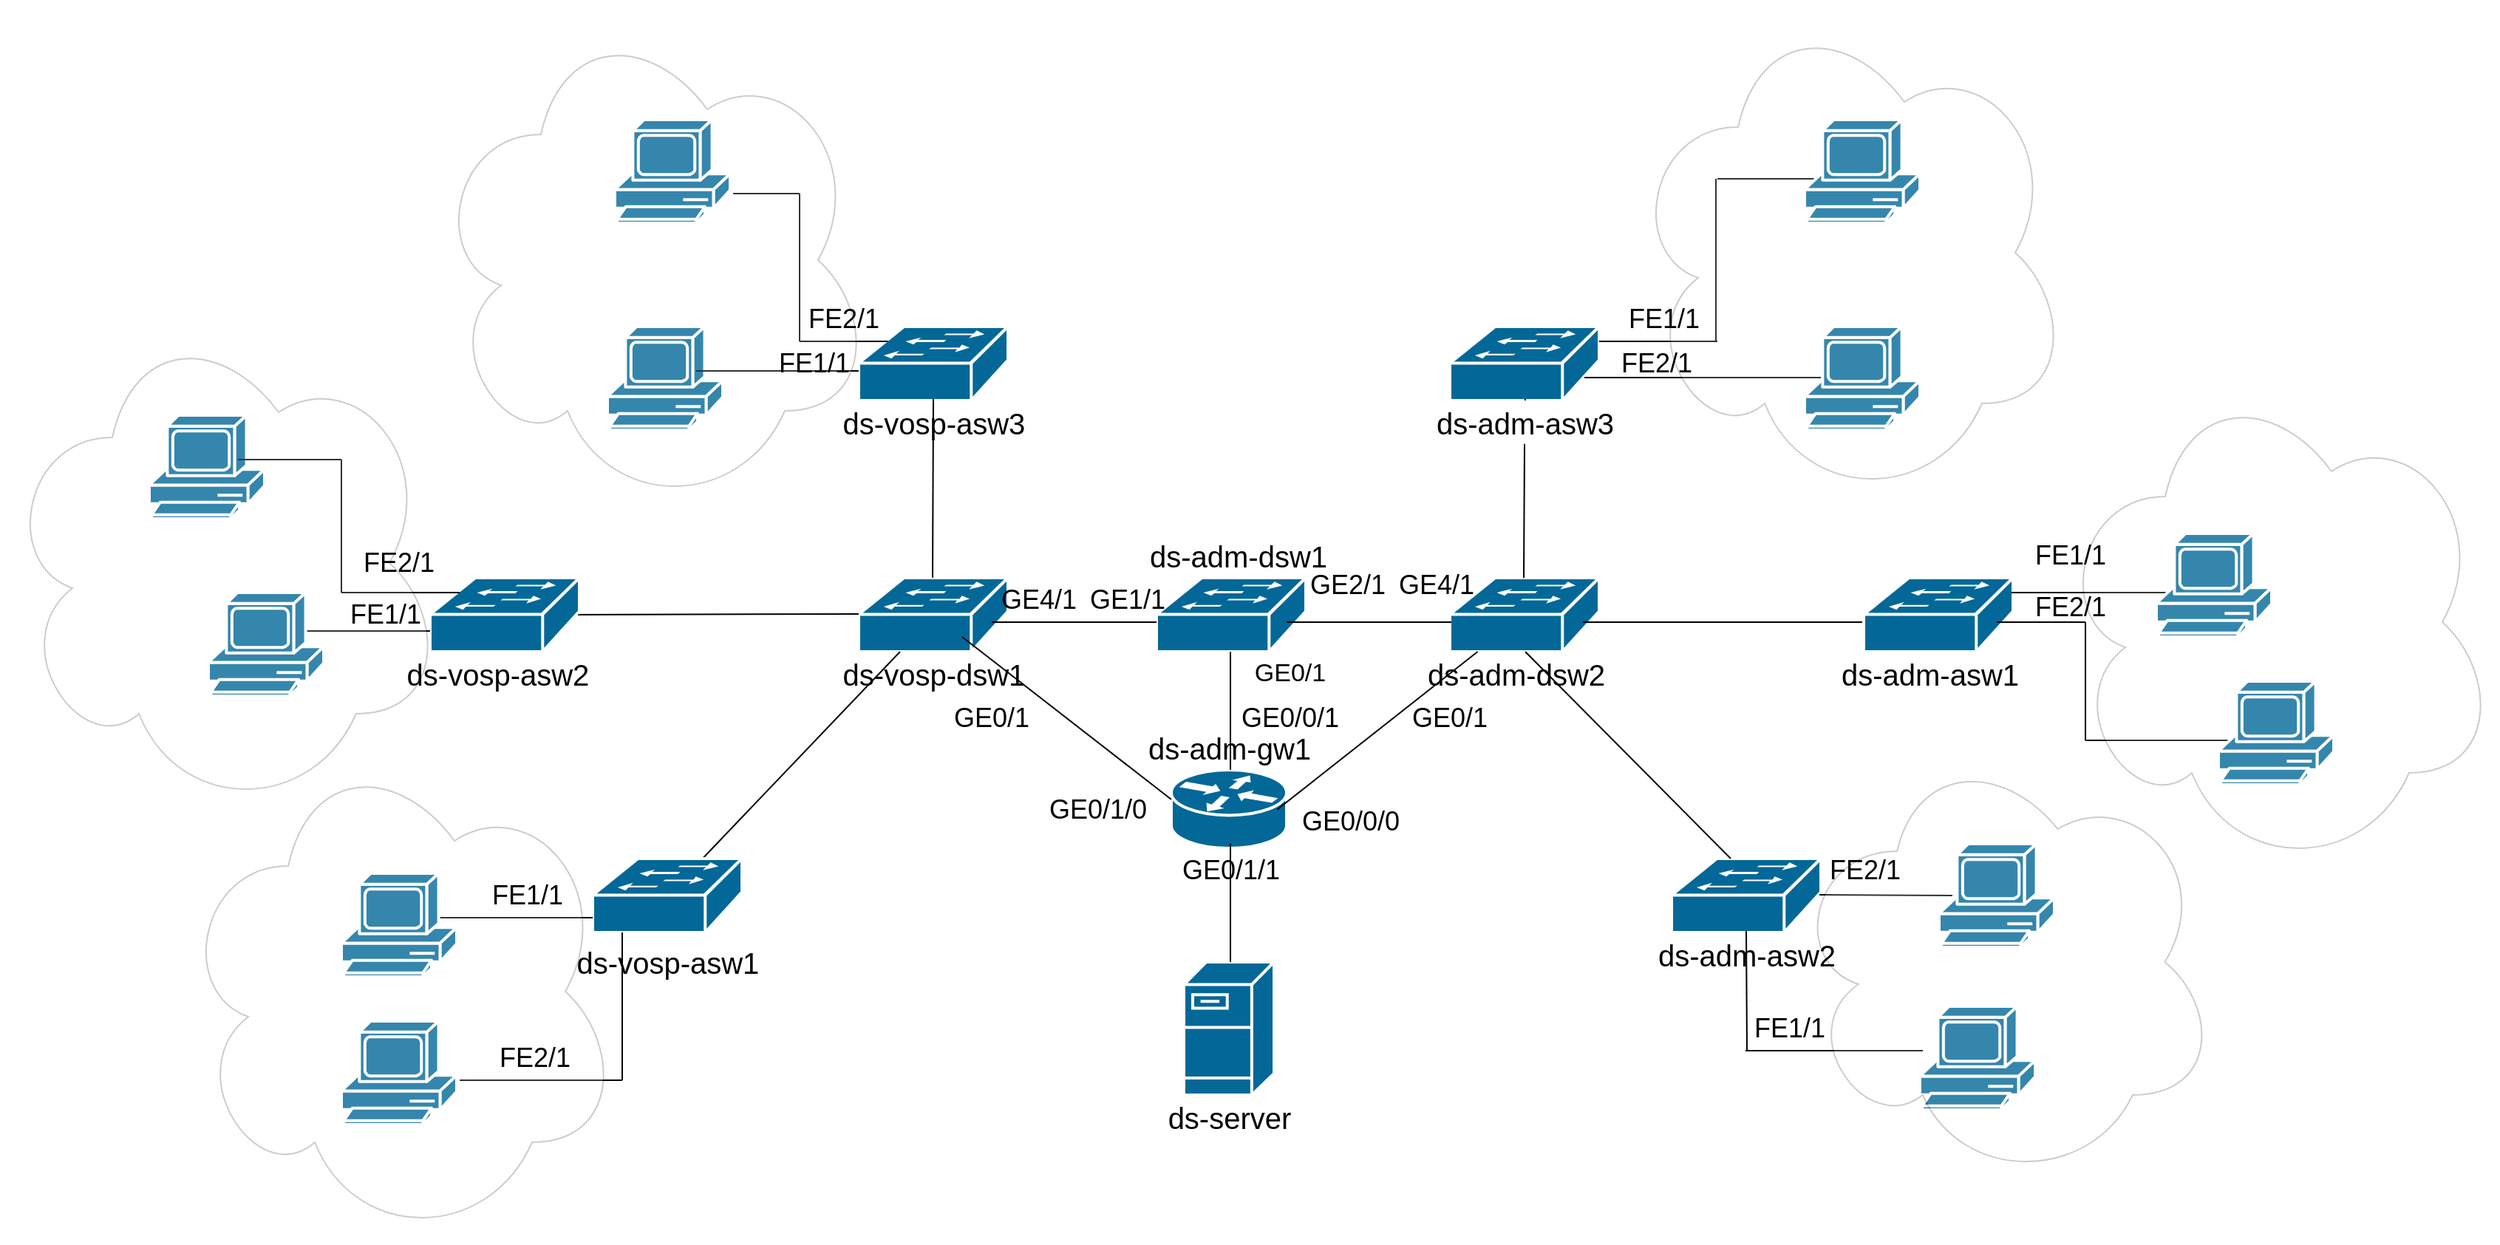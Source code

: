 <mxfile version="21.1.7" type="github">
  <diagram name="Page-1" id="c37626ed-c26b-45fb-9056-f9ebc6bb27b6">
    <mxGraphModel dx="1684" dy="95" grid="1" gridSize="10" guides="1" tooltips="1" connect="1" arrows="1" fold="1" page="1" pageScale="1" pageWidth="1100" pageHeight="850" background="none" math="0" shadow="0">
      <root>
        <mxCell id="0" />
        <mxCell id="1" parent="0" />
        <mxCell id="XvvMgI4vBFlba0enUQ60-3" value="" style="shape=mxgraph.cisco.computers_and_peripherals.pc;sketch=0;html=1;pointerEvents=1;dashed=0;fillColor=#036897;strokeColor=#ffffff;strokeWidth=2;verticalLabelPosition=bottom;verticalAlign=top;align=center;outlineConnect=0;" parent="1" vertex="1">
          <mxGeometry x="-140" y="1150" width="78" height="70" as="geometry" />
        </mxCell>
        <mxCell id="XvvMgI4vBFlba0enUQ60-4" value="" style="shape=mxgraph.cisco.computers_and_peripherals.pc;sketch=0;html=1;pointerEvents=1;dashed=0;fillColor=#036897;strokeColor=#ffffff;strokeWidth=2;verticalLabelPosition=bottom;verticalAlign=top;align=center;outlineConnect=0;" parent="1" vertex="1">
          <mxGeometry x="-135" y="1010" width="78" height="70" as="geometry" />
        </mxCell>
        <mxCell id="XvvMgI4vBFlba0enUQ60-5" value="" style="shape=mxgraph.cisco.switches.workgroup_switch;sketch=0;html=1;pointerEvents=1;dashed=0;fillColor=#036897;strokeColor=#ffffff;strokeWidth=2;verticalLabelPosition=bottom;verticalAlign=top;align=center;outlineConnect=0;" parent="1" vertex="1">
          <mxGeometry x="430" y="1320" width="101" height="50" as="geometry" />
        </mxCell>
        <mxCell id="XvvMgI4vBFlba0enUQ60-6" value="" style="shape=mxgraph.cisco.switches.workgroup_switch;sketch=0;html=1;pointerEvents=1;dashed=0;fillColor=#036897;strokeColor=#ffffff;strokeWidth=2;verticalLabelPosition=bottom;verticalAlign=top;align=center;outlineConnect=0;" parent="1" vertex="1">
          <mxGeometry x="231.5" y="1320" width="101" height="50" as="geometry" />
        </mxCell>
        <mxCell id="XvvMgI4vBFlba0enUQ60-8" value="" style="shape=mxgraph.cisco.switches.workgroup_switch;sketch=0;html=1;pointerEvents=1;dashed=0;fillColor=#036897;strokeColor=#ffffff;strokeWidth=2;verticalLabelPosition=bottom;verticalAlign=top;align=center;outlineConnect=0;" parent="1" vertex="1">
          <mxGeometry x="30" y="1320" width="101" height="50" as="geometry" />
        </mxCell>
        <mxCell id="XvvMgI4vBFlba0enUQ60-9" value="" style="shape=mxgraph.cisco.routers.router;sketch=0;html=1;pointerEvents=1;dashed=0;fillColor=#036897;strokeColor=#ffffff;strokeWidth=2;verticalLabelPosition=bottom;verticalAlign=top;align=center;outlineConnect=0;" parent="1" vertex="1">
          <mxGeometry x="241.5" y="1450" width="78" height="53" as="geometry" />
        </mxCell>
        <mxCell id="XvvMgI4vBFlba0enUQ60-10" value="" style="shape=mxgraph.cisco.servers.fileserver;sketch=0;html=1;pointerEvents=1;dashed=0;fillColor=#036897;strokeColor=#ffffff;strokeWidth=2;verticalLabelPosition=bottom;verticalAlign=top;align=center;outlineConnect=0;" parent="1" vertex="1">
          <mxGeometry x="250" y="1580" width="61" height="90" as="geometry" />
        </mxCell>
        <mxCell id="XvvMgI4vBFlba0enUQ60-12" value="" style="shape=mxgraph.cisco.switches.workgroup_switch;sketch=0;html=1;pointerEvents=1;dashed=0;fillColor=#036897;strokeColor=#ffffff;strokeWidth=2;verticalLabelPosition=bottom;verticalAlign=top;align=center;outlineConnect=0;" parent="1" vertex="1">
          <mxGeometry x="30" y="1150" width="101" height="50" as="geometry" />
        </mxCell>
        <mxCell id="XvvMgI4vBFlba0enUQ60-13" value="" style="shape=mxgraph.cisco.switches.workgroup_switch;sketch=0;html=1;pointerEvents=1;dashed=0;fillColor=#036897;strokeColor=#ffffff;strokeWidth=2;verticalLabelPosition=bottom;verticalAlign=top;align=center;outlineConnect=0;" parent="1" vertex="1">
          <mxGeometry x="430" y="1150" width="101" height="50" as="geometry" />
        </mxCell>
        <mxCell id="dDXD2PsUgnubhzzMAjPv-3" value="" style="endArrow=none;html=1;rounded=0;" parent="1" edge="1">
          <mxGeometry width="50" height="50" relative="1" as="geometry">
            <mxPoint x="281.5" y="1450" as="sourcePoint" />
            <mxPoint x="281.5" y="1370" as="targetPoint" />
          </mxGeometry>
        </mxCell>
        <mxCell id="dDXD2PsUgnubhzzMAjPv-5" value="" style="endArrow=none;html=1;rounded=0;" parent="1" edge="1">
          <mxGeometry width="50" height="50" relative="1" as="geometry">
            <mxPoint x="281.5" y="1580" as="sourcePoint" />
            <mxPoint x="281.5" y="1500" as="targetPoint" />
          </mxGeometry>
        </mxCell>
        <mxCell id="dDXD2PsUgnubhzzMAjPv-6" value="" style="endArrow=none;html=1;rounded=0;" parent="1" edge="1">
          <mxGeometry width="50" height="50" relative="1" as="geometry">
            <mxPoint x="120" y="1350" as="sourcePoint" />
            <mxPoint x="231.5" y="1350" as="targetPoint" />
          </mxGeometry>
        </mxCell>
        <mxCell id="dDXD2PsUgnubhzzMAjPv-7" value="" style="endArrow=none;html=1;rounded=0;" parent="1" edge="1">
          <mxGeometry width="50" height="50" relative="1" as="geometry">
            <mxPoint x="319.5" y="1350" as="sourcePoint" />
            <mxPoint x="431" y="1350" as="targetPoint" />
          </mxGeometry>
        </mxCell>
        <mxCell id="dDXD2PsUgnubhzzMAjPv-8" value="" style="endArrow=none;html=1;rounded=0;entryX=0.5;entryY=0.98;entryDx=0;entryDy=0;entryPerimeter=0;" parent="1" target="XvvMgI4vBFlba0enUQ60-12" edge="1">
          <mxGeometry width="50" height="50" relative="1" as="geometry">
            <mxPoint x="80" y="1320" as="sourcePoint" />
            <mxPoint x="80" y="1230" as="targetPoint" />
          </mxGeometry>
        </mxCell>
        <mxCell id="dDXD2PsUgnubhzzMAjPv-9" value="" style="endArrow=none;html=1;rounded=0;entryX=0.5;entryY=0.98;entryDx=0;entryDy=0;entryPerimeter=0;" parent="1" edge="1" source="FELmi7-JpcPB_7Qh0uIB-7">
          <mxGeometry width="50" height="50" relative="1" as="geometry">
            <mxPoint x="480" y="1320" as="sourcePoint" />
            <mxPoint x="481" y="1199" as="targetPoint" />
          </mxGeometry>
        </mxCell>
        <mxCell id="dDXD2PsUgnubhzzMAjPv-10" value="" style="endArrow=none;html=1;rounded=0;" parent="1" edge="1">
          <mxGeometry width="50" height="50" relative="1" as="geometry">
            <mxPoint x="100" y="1360" as="sourcePoint" />
            <mxPoint x="241.5" y="1470" as="targetPoint" />
          </mxGeometry>
        </mxCell>
        <mxCell id="dDXD2PsUgnubhzzMAjPv-12" value="" style="endArrow=none;html=1;rounded=0;entryX=0.919;entryY=0.506;entryDx=0;entryDy=0;entryPerimeter=0;" parent="1" source="XvvMgI4vBFlba0enUQ60-5" target="XvvMgI4vBFlba0enUQ60-9" edge="1">
          <mxGeometry width="50" height="50" relative="1" as="geometry">
            <mxPoint x="159" y="1379" as="sourcePoint" />
            <mxPoint x="320" y="1480" as="targetPoint" />
          </mxGeometry>
        </mxCell>
        <mxCell id="dDXD2PsUgnubhzzMAjPv-13" value="" style="endArrow=none;html=1;rounded=0;" parent="1" edge="1">
          <mxGeometry width="50" height="50" relative="1" as="geometry">
            <mxPoint x="-170" y="1345" as="sourcePoint" />
            <mxPoint x="30" y="1344.5" as="targetPoint" />
          </mxGeometry>
        </mxCell>
        <mxCell id="dDXD2PsUgnubhzzMAjPv-14" value="" style="shape=mxgraph.cisco.switches.workgroup_switch;sketch=0;html=1;pointerEvents=1;dashed=0;fillColor=#036897;strokeColor=#ffffff;strokeWidth=2;verticalLabelPosition=bottom;verticalAlign=top;align=center;outlineConnect=0;" parent="1" vertex="1">
          <mxGeometry x="-260" y="1320" width="101" height="50" as="geometry" />
        </mxCell>
        <mxCell id="dDXD2PsUgnubhzzMAjPv-15" value="" style="endArrow=none;html=1;rounded=0;" parent="1" source="dDXD2PsUgnubhzzMAjPv-16" edge="1">
          <mxGeometry width="50" height="50" relative="1" as="geometry">
            <mxPoint x="58" y="1450" as="sourcePoint" />
            <mxPoint x="58" y="1370" as="targetPoint" />
          </mxGeometry>
        </mxCell>
        <mxCell id="dDXD2PsUgnubhzzMAjPv-16" value="" style="shape=mxgraph.cisco.switches.workgroup_switch;sketch=0;html=1;pointerEvents=1;dashed=0;fillColor=#036897;strokeColor=#ffffff;strokeWidth=2;verticalLabelPosition=bottom;verticalAlign=top;align=center;outlineConnect=0;" parent="1" vertex="1">
          <mxGeometry x="-150" y="1510" width="101" height="50" as="geometry" />
        </mxCell>
        <mxCell id="dDXD2PsUgnubhzzMAjPv-17" value="" style="shape=mxgraph.cisco.switches.workgroup_switch;sketch=0;html=1;pointerEvents=1;dashed=0;fillColor=#036897;strokeColor=#ffffff;strokeWidth=2;verticalLabelPosition=bottom;verticalAlign=top;align=center;outlineConnect=0;" parent="1" vertex="1">
          <mxGeometry x="580" y="1510" width="101" height="50" as="geometry" />
        </mxCell>
        <mxCell id="dDXD2PsUgnubhzzMAjPv-20" value="" style="endArrow=none;html=1;rounded=0;entryX=0.396;entryY=0;entryDx=0;entryDy=0;entryPerimeter=0;" parent="1" target="dDXD2PsUgnubhzzMAjPv-17" edge="1">
          <mxGeometry width="50" height="50" relative="1" as="geometry">
            <mxPoint x="481" y="1370" as="sourcePoint" />
            <mxPoint x="531" y="1320" as="targetPoint" />
          </mxGeometry>
        </mxCell>
        <mxCell id="dDXD2PsUgnubhzzMAjPv-21" value="" style="endArrow=none;html=1;rounded=0;" parent="1" edge="1">
          <mxGeometry width="50" height="50" relative="1" as="geometry">
            <mxPoint x="520" y="1350" as="sourcePoint" />
            <mxPoint x="720" y="1350" as="targetPoint" />
          </mxGeometry>
        </mxCell>
        <mxCell id="dDXD2PsUgnubhzzMAjPv-22" value="" style="shape=mxgraph.cisco.switches.workgroup_switch;sketch=0;html=1;pointerEvents=1;dashed=0;fillColor=#036897;strokeColor=#ffffff;strokeWidth=2;verticalLabelPosition=bottom;verticalAlign=top;align=center;outlineConnect=0;" parent="1" vertex="1">
          <mxGeometry x="710" y="1320" width="101" height="50" as="geometry" />
        </mxCell>
        <mxCell id="dDXD2PsUgnubhzzMAjPv-24" value="" style="endArrow=none;html=1;rounded=0;" parent="1" edge="1">
          <mxGeometry width="50" height="50" relative="1" as="geometry">
            <mxPoint x="-80" y="1180" as="sourcePoint" />
            <mxPoint x="30" y="1180" as="targetPoint" />
          </mxGeometry>
        </mxCell>
        <mxCell id="dDXD2PsUgnubhzzMAjPv-25" value="" style="endArrow=none;html=1;rounded=0;" parent="1" edge="1">
          <mxGeometry width="50" height="50" relative="1" as="geometry">
            <mxPoint x="-10" y="1160" as="sourcePoint" />
            <mxPoint x="50" y="1160" as="targetPoint" />
          </mxGeometry>
        </mxCell>
        <mxCell id="dDXD2PsUgnubhzzMAjPv-26" value="" style="endArrow=none;html=1;rounded=0;" parent="1" edge="1">
          <mxGeometry width="50" height="50" relative="1" as="geometry">
            <mxPoint x="-10" y="1160" as="sourcePoint" />
            <mxPoint x="-10" y="1060" as="targetPoint" />
          </mxGeometry>
        </mxCell>
        <mxCell id="dDXD2PsUgnubhzzMAjPv-27" value="" style="endArrow=none;html=1;rounded=0;exitX=1.026;exitY=0.714;exitDx=0;exitDy=0;exitPerimeter=0;" parent="1" source="XvvMgI4vBFlba0enUQ60-4" edge="1">
          <mxGeometry width="50" height="50" relative="1" as="geometry">
            <mxPoint x="-60" y="1110" as="sourcePoint" />
            <mxPoint x="-10" y="1060" as="targetPoint" />
          </mxGeometry>
        </mxCell>
        <mxCell id="dDXD2PsUgnubhzzMAjPv-28" value="" style="endArrow=none;html=1;rounded=0;" parent="1" edge="1">
          <mxGeometry width="50" height="50" relative="1" as="geometry">
            <mxPoint x="-350" y="1356" as="sourcePoint" />
            <mxPoint x="-260" y="1356" as="targetPoint" />
          </mxGeometry>
        </mxCell>
        <mxCell id="dDXD2PsUgnubhzzMAjPv-29" value="" style="endArrow=none;html=1;rounded=0;" parent="1" edge="1">
          <mxGeometry width="50" height="50" relative="1" as="geometry">
            <mxPoint x="-320" y="1330" as="sourcePoint" />
            <mxPoint x="-240" y="1330" as="targetPoint" />
          </mxGeometry>
        </mxCell>
        <mxCell id="dDXD2PsUgnubhzzMAjPv-30" value="" style="endArrow=none;html=1;rounded=0;" parent="1" edge="1">
          <mxGeometry width="50" height="50" relative="1" as="geometry">
            <mxPoint x="-320" y="1330" as="sourcePoint" />
            <mxPoint x="-320" y="1240" as="targetPoint" />
          </mxGeometry>
        </mxCell>
        <mxCell id="dDXD2PsUgnubhzzMAjPv-33" value="" style="shape=mxgraph.cisco.computers_and_peripherals.pc;sketch=0;html=1;pointerEvents=1;dashed=0;fillColor=#036897;strokeColor=#ffffff;strokeWidth=2;verticalLabelPosition=bottom;verticalAlign=top;align=center;outlineConnect=0;" parent="1" vertex="1">
          <mxGeometry x="-410" y="1330" width="78" height="70" as="geometry" />
        </mxCell>
        <mxCell id="dDXD2PsUgnubhzzMAjPv-36" value="" style="ellipse;shape=cloud;whiteSpace=wrap;html=1;opacity=20;" parent="1" vertex="1">
          <mxGeometry x="-260" y="935" width="300" height="340" as="geometry" />
        </mxCell>
        <mxCell id="dDXD2PsUgnubhzzMAjPv-37" value="" style="endArrow=none;html=1;rounded=0;" parent="1" edge="1">
          <mxGeometry width="50" height="50" relative="1" as="geometry">
            <mxPoint x="-130" y="1660" as="sourcePoint" />
            <mxPoint x="-130" y="1560" as="targetPoint" />
          </mxGeometry>
        </mxCell>
        <mxCell id="dDXD2PsUgnubhzzMAjPv-40" value="" style="endArrow=none;html=1;rounded=0;entryX=0.026;entryY=0.429;entryDx=0;entryDy=0;entryPerimeter=0;" parent="1" target="dDXD2PsUgnubhzzMAjPv-46" edge="1">
          <mxGeometry width="50" height="50" relative="1" as="geometry">
            <mxPoint x="630" y="1640" as="sourcePoint" />
            <mxPoint x="691" y="1640" as="targetPoint" />
          </mxGeometry>
        </mxCell>
        <mxCell id="dDXD2PsUgnubhzzMAjPv-41" value="" style="endArrow=none;html=1;rounded=0;" parent="1" edge="1">
          <mxGeometry width="50" height="50" relative="1" as="geometry">
            <mxPoint x="810" y="1330" as="sourcePoint" />
            <mxPoint x="920" y="1330" as="targetPoint" />
          </mxGeometry>
        </mxCell>
        <mxCell id="dDXD2PsUgnubhzzMAjPv-42" value="" style="endArrow=none;html=1;rounded=0;" parent="1" edge="1">
          <mxGeometry width="50" height="50" relative="1" as="geometry">
            <mxPoint x="800" y="1350" as="sourcePoint" />
            <mxPoint x="860" y="1350" as="targetPoint" />
          </mxGeometry>
        </mxCell>
        <mxCell id="dDXD2PsUgnubhzzMAjPv-44" value="" style="endArrow=none;html=1;rounded=0;" parent="1" edge="1">
          <mxGeometry width="50" height="50" relative="1" as="geometry">
            <mxPoint x="680" y="1534.5" as="sourcePoint" />
            <mxPoint x="770" y="1535" as="targetPoint" />
          </mxGeometry>
        </mxCell>
        <mxCell id="dDXD2PsUgnubhzzMAjPv-45" value="" style="shape=mxgraph.cisco.computers_and_peripherals.pc;sketch=0;html=1;pointerEvents=1;dashed=0;fillColor=#036897;strokeColor=#ffffff;strokeWidth=2;verticalLabelPosition=bottom;verticalAlign=top;align=center;outlineConnect=0;" parent="1" vertex="1">
          <mxGeometry x="761" y="1500" width="78" height="70" as="geometry" />
        </mxCell>
        <mxCell id="dDXD2PsUgnubhzzMAjPv-46" value="" style="shape=mxgraph.cisco.computers_and_peripherals.pc;sketch=0;html=1;pointerEvents=1;dashed=0;fillColor=#036897;strokeColor=#ffffff;strokeWidth=2;verticalLabelPosition=bottom;verticalAlign=top;align=center;outlineConnect=0;" parent="1" vertex="1">
          <mxGeometry x="748" y="1610" width="78" height="70" as="geometry" />
        </mxCell>
        <mxCell id="dDXD2PsUgnubhzzMAjPv-47" value="" style="endArrow=none;html=1;rounded=0;" parent="1" edge="1">
          <mxGeometry width="50" height="50" relative="1" as="geometry">
            <mxPoint x="-260" y="1550" as="sourcePoint" />
            <mxPoint x="-150" y="1550" as="targetPoint" />
          </mxGeometry>
        </mxCell>
        <mxCell id="dDXD2PsUgnubhzzMAjPv-48" value="" style="shape=mxgraph.cisco.computers_and_peripherals.pc;sketch=0;html=1;pointerEvents=1;dashed=0;fillColor=#036897;strokeColor=#ffffff;strokeWidth=2;verticalLabelPosition=bottom;verticalAlign=top;align=center;outlineConnect=0;" parent="1" vertex="1">
          <mxGeometry x="-320" y="1520" width="78" height="70" as="geometry" />
        </mxCell>
        <mxCell id="dDXD2PsUgnubhzzMAjPv-49" value="" style="shape=mxgraph.cisco.computers_and_peripherals.pc;sketch=0;html=1;pointerEvents=1;dashed=0;fillColor=#036897;strokeColor=#ffffff;strokeWidth=2;verticalLabelPosition=bottom;verticalAlign=top;align=center;outlineConnect=0;" parent="1" vertex="1">
          <mxGeometry x="-320" y="1620" width="78" height="70" as="geometry" />
        </mxCell>
        <mxCell id="dDXD2PsUgnubhzzMAjPv-50" value="" style="endArrow=none;html=1;rounded=0;" parent="1" edge="1">
          <mxGeometry width="50" height="50" relative="1" as="geometry">
            <mxPoint x="860" y="1430" as="sourcePoint" />
            <mxPoint x="860" y="1350" as="targetPoint" />
          </mxGeometry>
        </mxCell>
        <mxCell id="dDXD2PsUgnubhzzMAjPv-51" value="" style="endArrow=none;html=1;rounded=0;" parent="1" edge="1">
          <mxGeometry width="50" height="50" relative="1" as="geometry">
            <mxPoint x="860" y="1430" as="sourcePoint" />
            <mxPoint x="960" y="1430" as="targetPoint" />
          </mxGeometry>
        </mxCell>
        <mxCell id="dDXD2PsUgnubhzzMAjPv-53" value="" style="shape=mxgraph.cisco.computers_and_peripherals.pc;sketch=0;html=1;pointerEvents=1;dashed=0;fillColor=#036897;strokeColor=#ffffff;strokeWidth=2;verticalLabelPosition=bottom;verticalAlign=top;align=center;outlineConnect=0;" parent="1" vertex="1">
          <mxGeometry x="908" y="1290" width="78" height="70" as="geometry" />
        </mxCell>
        <mxCell id="dDXD2PsUgnubhzzMAjPv-54" value="" style="shape=mxgraph.cisco.computers_and_peripherals.pc;sketch=0;html=1;pointerEvents=1;dashed=0;fillColor=#036897;strokeColor=#ffffff;strokeWidth=2;verticalLabelPosition=bottom;verticalAlign=top;align=center;outlineConnect=0;" parent="1" vertex="1">
          <mxGeometry x="950" y="1390" width="78" height="70" as="geometry" />
        </mxCell>
        <mxCell id="dDXD2PsUgnubhzzMAjPv-55" value="" style="endArrow=none;html=1;rounded=0;" parent="1" edge="1">
          <mxGeometry width="50" height="50" relative="1" as="geometry">
            <mxPoint x="531" y="1160" as="sourcePoint" />
            <mxPoint x="611" y="1160" as="targetPoint" />
          </mxGeometry>
        </mxCell>
        <mxCell id="dDXD2PsUgnubhzzMAjPv-56" value="" style="endArrow=none;html=1;rounded=0;" parent="1" edge="1">
          <mxGeometry width="50" height="50" relative="1" as="geometry">
            <mxPoint x="610" y="1160" as="sourcePoint" />
            <mxPoint x="610" y="1050" as="targetPoint" />
          </mxGeometry>
        </mxCell>
        <mxCell id="dDXD2PsUgnubhzzMAjPv-57" value="" style="endArrow=none;html=1;rounded=0;" parent="1" edge="1">
          <mxGeometry width="50" height="50" relative="1" as="geometry">
            <mxPoint x="611" y="1050" as="sourcePoint" />
            <mxPoint x="681" y="1050" as="targetPoint" />
          </mxGeometry>
        </mxCell>
        <mxCell id="dDXD2PsUgnubhzzMAjPv-58" value="" style="shape=mxgraph.cisco.computers_and_peripherals.pc;sketch=0;html=1;pointerEvents=1;dashed=0;fillColor=#036897;strokeColor=#ffffff;strokeWidth=2;verticalLabelPosition=bottom;verticalAlign=top;align=center;outlineConnect=0;" parent="1" vertex="1">
          <mxGeometry x="670" y="1010" width="78" height="70" as="geometry" />
        </mxCell>
        <mxCell id="dDXD2PsUgnubhzzMAjPv-59" value="" style="endArrow=none;html=1;rounded=0;" parent="1" edge="1">
          <mxGeometry width="50" height="50" relative="1" as="geometry">
            <mxPoint x="521" y="1184.5" as="sourcePoint" />
            <mxPoint x="681" y="1184.5" as="targetPoint" />
          </mxGeometry>
        </mxCell>
        <mxCell id="dDXD2PsUgnubhzzMAjPv-61" value="" style="shape=mxgraph.cisco.computers_and_peripherals.pc;sketch=0;html=1;pointerEvents=1;dashed=0;fillColor=#036897;strokeColor=#ffffff;strokeWidth=2;verticalLabelPosition=bottom;verticalAlign=top;align=center;outlineConnect=0;" parent="1" vertex="1">
          <mxGeometry x="670" y="1150" width="78" height="70" as="geometry" />
        </mxCell>
        <mxCell id="dDXD2PsUgnubhzzMAjPv-62" value="" style="ellipse;shape=cloud;whiteSpace=wrap;html=1;opacity=20;" parent="1" vertex="1">
          <mxGeometry x="550" y="930" width="300" height="340" as="geometry" />
        </mxCell>
        <mxCell id="dDXD2PsUgnubhzzMAjPv-63" value="" style="ellipse;shape=cloud;whiteSpace=wrap;html=1;opacity=20;" parent="1" vertex="1">
          <mxGeometry x="839" y="1180" width="300" height="340" as="geometry" />
        </mxCell>
        <mxCell id="dDXD2PsUgnubhzzMAjPv-64" value="" style="ellipse;shape=cloud;whiteSpace=wrap;html=1;opacity=20;" parent="1" vertex="1">
          <mxGeometry x="660" y="1430" width="290" height="300" as="geometry" />
        </mxCell>
        <mxCell id="dDXD2PsUgnubhzzMAjPv-65" value="" style="endArrow=none;html=1;rounded=0;exitX=1.026;exitY=0.571;exitDx=0;exitDy=0;exitPerimeter=0;" parent="1" source="dDXD2PsUgnubhzzMAjPv-49" edge="1">
          <mxGeometry width="50" height="50" relative="1" as="geometry">
            <mxPoint x="-180" y="1710" as="sourcePoint" />
            <mxPoint x="-130" y="1660" as="targetPoint" />
          </mxGeometry>
        </mxCell>
        <mxCell id="dDXD2PsUgnubhzzMAjPv-66" value="" style="ellipse;shape=cloud;whiteSpace=wrap;html=1;opacity=20;" parent="1" vertex="1">
          <mxGeometry x="-431" y="1430" width="300" height="340" as="geometry" />
        </mxCell>
        <mxCell id="FELmi7-JpcPB_7Qh0uIB-1" value="" style="shape=mxgraph.cisco.computers_and_peripherals.pc;sketch=0;html=1;pointerEvents=1;dashed=0;fillColor=#036897;strokeColor=#ffffff;strokeWidth=2;verticalLabelPosition=bottom;verticalAlign=top;align=center;outlineConnect=0;" vertex="1" parent="1">
          <mxGeometry x="-450" y="1210" width="78" height="70" as="geometry" />
        </mxCell>
        <mxCell id="FELmi7-JpcPB_7Qh0uIB-2" value="" style="endArrow=none;html=1;rounded=0;" edge="1" parent="1">
          <mxGeometry width="50" height="50" relative="1" as="geometry">
            <mxPoint x="-390" y="1240" as="sourcePoint" />
            <mxPoint x="-320" y="1240" as="targetPoint" />
          </mxGeometry>
        </mxCell>
        <mxCell id="dDXD2PsUgnubhzzMAjPv-35" value="" style="ellipse;shape=cloud;whiteSpace=wrap;html=1;opacity=20;" parent="1" vertex="1">
          <mxGeometry x="-550" y="1140" width="300" height="340" as="geometry" />
        </mxCell>
        <mxCell id="FELmi7-JpcPB_7Qh0uIB-3" value="&lt;font style=&quot;font-size: 20px;&quot;&gt;ds-server&lt;/font&gt;" style="text;html=1;strokeColor=none;fillColor=none;align=center;verticalAlign=middle;whiteSpace=wrap;rounded=0;" vertex="1" parent="1">
          <mxGeometry x="230.5" y="1670" width="100" height="30" as="geometry" />
        </mxCell>
        <mxCell id="FELmi7-JpcPB_7Qh0uIB-4" value="&lt;font style=&quot;font-size: 20px;&quot;&gt;ds-adm-dsw1&lt;/font&gt;" style="text;html=1;strokeColor=none;fillColor=none;align=center;verticalAlign=middle;whiteSpace=wrap;rounded=0;" vertex="1" parent="1">
          <mxGeometry x="222" y="1290" width="129.5" height="30" as="geometry" />
        </mxCell>
        <mxCell id="FELmi7-JpcPB_7Qh0uIB-5" value="&lt;font style=&quot;font-size: 20px;&quot;&gt;ds-adm-gw1&lt;/font&gt;" style="text;html=1;strokeColor=none;fillColor=none;align=center;verticalAlign=middle;whiteSpace=wrap;rounded=0;" vertex="1" parent="1">
          <mxGeometry x="220.5" y="1420" width="120" height="30" as="geometry" />
        </mxCell>
        <mxCell id="FELmi7-JpcPB_7Qh0uIB-6" value="&lt;font style=&quot;font-size: 20px;&quot;&gt;ds-adm-dsw2&lt;/font&gt;" style="text;html=1;strokeColor=none;fillColor=none;align=center;verticalAlign=middle;whiteSpace=wrap;rounded=0;" vertex="1" parent="1">
          <mxGeometry x="410" y="1370" width="129.5" height="30" as="geometry" />
        </mxCell>
        <mxCell id="FELmi7-JpcPB_7Qh0uIB-8" value="" style="endArrow=none;html=1;rounded=0;entryX=0.5;entryY=0.98;entryDx=0;entryDy=0;entryPerimeter=0;" edge="1" parent="1" target="FELmi7-JpcPB_7Qh0uIB-7">
          <mxGeometry width="50" height="50" relative="1" as="geometry">
            <mxPoint x="480" y="1320" as="sourcePoint" />
            <mxPoint x="481" y="1199" as="targetPoint" />
          </mxGeometry>
        </mxCell>
        <mxCell id="FELmi7-JpcPB_7Qh0uIB-7" value="&lt;font style=&quot;font-size: 20px;&quot;&gt;ds-adm-asw3&lt;/font&gt;" style="text;html=1;strokeColor=none;fillColor=none;align=center;verticalAlign=middle;whiteSpace=wrap;rounded=0;" vertex="1" parent="1">
          <mxGeometry x="415.75" y="1200" width="129.5" height="30" as="geometry" />
        </mxCell>
        <mxCell id="FELmi7-JpcPB_7Qh0uIB-9" value="&lt;font style=&quot;font-size: 20px;&quot;&gt;ds-adm-asw1&lt;/font&gt;" style="text;html=1;strokeColor=none;fillColor=none;align=center;verticalAlign=middle;whiteSpace=wrap;rounded=0;" vertex="1" parent="1">
          <mxGeometry x="690" y="1370" width="129.5" height="30" as="geometry" />
        </mxCell>
        <mxCell id="FELmi7-JpcPB_7Qh0uIB-14" value="" style="endArrow=none;html=1;rounded=0;entryX=0.5;entryY=0.98;entryDx=0;entryDy=0;entryPerimeter=0;" edge="1" parent="1" target="dDXD2PsUgnubhzzMAjPv-17">
          <mxGeometry width="50" height="50" relative="1" as="geometry">
            <mxPoint x="631" y="1640" as="sourcePoint" />
            <mxPoint x="670" y="1590" as="targetPoint" />
          </mxGeometry>
        </mxCell>
        <mxCell id="FELmi7-JpcPB_7Qh0uIB-15" value="&lt;font style=&quot;font-size: 20px;&quot;&gt;ds-adm-asw2&lt;/font&gt;" style="text;html=1;strokeColor=none;fillColor=none;align=center;verticalAlign=middle;whiteSpace=wrap;rounded=0;" vertex="1" parent="1">
          <mxGeometry x="565.75" y="1560" width="129.5" height="30" as="geometry" />
        </mxCell>
        <mxCell id="FELmi7-JpcPB_7Qh0uIB-16" value="&lt;font style=&quot;font-size: 20px;&quot;&gt;ds-vosp-dsw1&lt;/font&gt;" style="text;html=1;strokeColor=none;fillColor=none;align=center;verticalAlign=middle;whiteSpace=wrap;rounded=0;" vertex="1" parent="1">
          <mxGeometry x="15.75" y="1370" width="129.5" height="30" as="geometry" />
        </mxCell>
        <mxCell id="FELmi7-JpcPB_7Qh0uIB-17" value="&lt;font style=&quot;font-size: 20px;&quot;&gt;ds-vosp-asw3&lt;/font&gt;" style="text;html=1;strokeColor=none;fillColor=none;align=center;verticalAlign=middle;whiteSpace=wrap;rounded=0;" vertex="1" parent="1">
          <mxGeometry x="15.75" y="1200" width="129.5" height="30" as="geometry" />
        </mxCell>
        <mxCell id="FELmi7-JpcPB_7Qh0uIB-18" value="&lt;font style=&quot;font-size: 20px;&quot;&gt;ds-vosp-asw2&lt;/font&gt;" style="text;html=1;strokeColor=none;fillColor=none;align=center;verticalAlign=middle;whiteSpace=wrap;rounded=0;" vertex="1" parent="1">
          <mxGeometry x="-279.5" y="1370" width="129.5" height="30" as="geometry" />
        </mxCell>
        <mxCell id="FELmi7-JpcPB_7Qh0uIB-19" value="&lt;font style=&quot;font-size: 20px;&quot;&gt;ds-vosp-asw1&lt;/font&gt;" style="text;html=1;strokeColor=none;fillColor=none;align=center;verticalAlign=middle;whiteSpace=wrap;rounded=0;" vertex="1" parent="1">
          <mxGeometry x="-164.25" y="1565" width="129.5" height="30" as="geometry" />
        </mxCell>
        <mxCell id="FELmi7-JpcPB_7Qh0uIB-20" value="&lt;font style=&quot;font-size: 17px;&quot;&gt;GE0/1&lt;/font&gt;" style="text;html=1;strokeColor=none;fillColor=none;align=center;verticalAlign=middle;whiteSpace=wrap;rounded=0;strokeWidth=1;" vertex="1" parent="1">
          <mxGeometry x="292" y="1370" width="60" height="30" as="geometry" />
        </mxCell>
        <mxCell id="FELmi7-JpcPB_7Qh0uIB-21" value="&lt;font style=&quot;font-size: 18px;&quot;&gt;GE0/1/1&lt;/font&gt;" style="text;html=1;strokeColor=none;fillColor=none;align=center;verticalAlign=middle;whiteSpace=wrap;rounded=0;" vertex="1" parent="1">
          <mxGeometry x="252" y="1503" width="60" height="30" as="geometry" />
        </mxCell>
        <mxCell id="FELmi7-JpcPB_7Qh0uIB-23" value="&lt;font style=&quot;font-size: 18px;&quot;&gt;FE1/1&lt;/font&gt;" style="text;html=1;strokeColor=none;fillColor=none;align=center;verticalAlign=middle;whiteSpace=wrap;rounded=0;" vertex="1" parent="1">
          <mxGeometry x="-224.25" y="1520" width="60" height="30" as="geometry" />
        </mxCell>
        <mxCell id="FELmi7-JpcPB_7Qh0uIB-24" value="&lt;font style=&quot;font-size: 18px;&quot;&gt;FE2/1&lt;/font&gt;" style="text;html=1;strokeColor=none;fillColor=none;align=center;verticalAlign=middle;whiteSpace=wrap;rounded=0;" vertex="1" parent="1">
          <mxGeometry x="-219" y="1630" width="60" height="30" as="geometry" />
        </mxCell>
        <mxCell id="FELmi7-JpcPB_7Qh0uIB-25" value="&lt;font style=&quot;font-size: 18px;&quot;&gt;FE1/1&lt;/font&gt;" style="text;html=1;strokeColor=none;fillColor=none;align=center;verticalAlign=middle;whiteSpace=wrap;rounded=0;" vertex="1" parent="1">
          <mxGeometry x="-320" y="1330" width="60" height="30" as="geometry" />
        </mxCell>
        <mxCell id="FELmi7-JpcPB_7Qh0uIB-26" value="&lt;font style=&quot;font-size: 18px;&quot;&gt;FE2/1&lt;/font&gt;" style="text;html=1;strokeColor=none;fillColor=none;align=center;verticalAlign=middle;whiteSpace=wrap;rounded=0;" vertex="1" parent="1">
          <mxGeometry x="-311" y="1295" width="60" height="30" as="geometry" />
        </mxCell>
        <mxCell id="FELmi7-JpcPB_7Qh0uIB-27" value="&lt;font style=&quot;font-size: 18px;&quot;&gt;FE1/1&lt;/font&gt;" style="text;html=1;strokeColor=none;fillColor=none;align=center;verticalAlign=middle;whiteSpace=wrap;rounded=0;" vertex="1" parent="1">
          <mxGeometry x="-30" y="1160" width="60" height="30" as="geometry" />
        </mxCell>
        <mxCell id="FELmi7-JpcPB_7Qh0uIB-28" value="&lt;font style=&quot;font-size: 18px;&quot;&gt;FE2/1&lt;/font&gt;" style="text;html=1;strokeColor=none;fillColor=none;align=center;verticalAlign=middle;whiteSpace=wrap;rounded=0;" vertex="1" parent="1">
          <mxGeometry x="-10" y="1130" width="60" height="30" as="geometry" />
        </mxCell>
        <mxCell id="FELmi7-JpcPB_7Qh0uIB-29" value="&lt;font style=&quot;font-size: 18px;&quot;&gt;FE1/1&lt;/font&gt;" style="text;html=1;strokeColor=none;fillColor=none;align=center;verticalAlign=middle;whiteSpace=wrap;rounded=0;" vertex="1" parent="1">
          <mxGeometry x="545.25" y="1130" width="60" height="30" as="geometry" />
        </mxCell>
        <mxCell id="FELmi7-JpcPB_7Qh0uIB-30" value="&lt;font style=&quot;font-size: 18px;&quot;&gt;FE2/1&lt;/font&gt;" style="text;html=1;strokeColor=none;fillColor=none;align=center;verticalAlign=middle;whiteSpace=wrap;rounded=0;" vertex="1" parent="1">
          <mxGeometry x="539.5" y="1160" width="60" height="30" as="geometry" />
        </mxCell>
        <mxCell id="FELmi7-JpcPB_7Qh0uIB-32" value="&lt;font style=&quot;font-size: 18px;&quot;&gt;FE1/1&lt;/font&gt;" style="text;html=1;strokeColor=none;fillColor=none;align=center;verticalAlign=middle;whiteSpace=wrap;rounded=0;" vertex="1" parent="1">
          <mxGeometry x="819.5" y="1290" width="60" height="30" as="geometry" />
        </mxCell>
        <mxCell id="FELmi7-JpcPB_7Qh0uIB-33" value="&lt;font style=&quot;font-size: 18px;&quot;&gt;FE2/1&lt;/font&gt;" style="text;html=1;strokeColor=none;fillColor=none;align=center;verticalAlign=middle;whiteSpace=wrap;rounded=0;" vertex="1" parent="1">
          <mxGeometry x="819.5" y="1325" width="60" height="30" as="geometry" />
        </mxCell>
        <mxCell id="FELmi7-JpcPB_7Qh0uIB-34" value="&lt;font style=&quot;font-size: 18px;&quot;&gt;FE2/1&lt;/font&gt;" style="text;html=1;strokeColor=none;fillColor=none;align=center;verticalAlign=middle;whiteSpace=wrap;rounded=0;" vertex="1" parent="1">
          <mxGeometry x="681" y="1503" width="60" height="30" as="geometry" />
        </mxCell>
        <mxCell id="FELmi7-JpcPB_7Qh0uIB-35" value="&lt;font style=&quot;font-size: 18px;&quot;&gt;FE1/1&lt;/font&gt;" style="text;html=1;strokeColor=none;fillColor=none;align=center;verticalAlign=middle;whiteSpace=wrap;rounded=0;" vertex="1" parent="1">
          <mxGeometry x="630" y="1610" width="60" height="30" as="geometry" />
        </mxCell>
        <mxCell id="FELmi7-JpcPB_7Qh0uIB-36" value="&lt;font style=&quot;font-size: 18px;&quot;&gt;GE0/1/0&lt;/font&gt;" style="text;html=1;strokeColor=none;fillColor=none;align=center;verticalAlign=middle;whiteSpace=wrap;rounded=0;" vertex="1" parent="1">
          <mxGeometry x="162" y="1461.5" width="60" height="30" as="geometry" />
        </mxCell>
        <mxCell id="FELmi7-JpcPB_7Qh0uIB-38" value="&lt;font style=&quot;font-size: 18px;&quot;&gt;GE0/0/0&lt;/font&gt;" style="text;html=1;strokeColor=none;fillColor=none;align=center;verticalAlign=middle;whiteSpace=wrap;rounded=0;" vertex="1" parent="1">
          <mxGeometry x="332.5" y="1470" width="60" height="30" as="geometry" />
        </mxCell>
        <mxCell id="FELmi7-JpcPB_7Qh0uIB-39" value="&lt;font style=&quot;font-size: 18px;&quot;&gt;GE0/0/1&lt;/font&gt;" style="text;html=1;strokeColor=none;fillColor=none;align=center;verticalAlign=middle;whiteSpace=wrap;rounded=0;" vertex="1" parent="1">
          <mxGeometry x="291.5" y="1400" width="60" height="30" as="geometry" />
        </mxCell>
        <mxCell id="FELmi7-JpcPB_7Qh0uIB-40" value="&lt;font style=&quot;font-size: 18px;&quot;&gt;GE0/1&lt;/font&gt;" style="text;html=1;strokeColor=none;fillColor=none;align=center;verticalAlign=middle;whiteSpace=wrap;rounded=0;" vertex="1" parent="1">
          <mxGeometry x="90" y="1400" width="60" height="30" as="geometry" />
        </mxCell>
        <mxCell id="FELmi7-JpcPB_7Qh0uIB-41" value="&lt;font style=&quot;font-size: 18px;&quot;&gt;GE0/1&lt;/font&gt;" style="text;html=1;strokeColor=none;fillColor=none;align=center;verticalAlign=middle;whiteSpace=wrap;rounded=0;" vertex="1" parent="1">
          <mxGeometry x="400" y="1400" width="60" height="30" as="geometry" />
        </mxCell>
        <mxCell id="FELmi7-JpcPB_7Qh0uIB-42" value="&lt;font style=&quot;font-size: 18px;&quot;&gt;GE4/1&lt;/font&gt;" style="text;html=1;strokeColor=none;fillColor=none;align=center;verticalAlign=middle;whiteSpace=wrap;rounded=0;" vertex="1" parent="1">
          <mxGeometry x="390.5" y="1310" width="60" height="30" as="geometry" />
        </mxCell>
        <mxCell id="FELmi7-JpcPB_7Qh0uIB-43" value="&lt;font style=&quot;font-size: 18px;&quot;&gt;GE2/1&lt;/font&gt;" style="text;html=1;strokeColor=none;fillColor=none;align=center;verticalAlign=middle;whiteSpace=wrap;rounded=0;" vertex="1" parent="1">
          <mxGeometry x="330.5" y="1310" width="60" height="30" as="geometry" />
        </mxCell>
        <mxCell id="FELmi7-JpcPB_7Qh0uIB-44" value="&lt;font style=&quot;font-size: 18px;&quot;&gt;GE1/1&lt;/font&gt;" style="text;html=1;strokeColor=none;fillColor=none;align=center;verticalAlign=middle;whiteSpace=wrap;rounded=0;" vertex="1" parent="1">
          <mxGeometry x="181.5" y="1320" width="60" height="30" as="geometry" />
        </mxCell>
        <mxCell id="FELmi7-JpcPB_7Qh0uIB-45" value="&lt;font style=&quot;font-size: 18px;&quot;&gt;GE4/1&lt;/font&gt;" style="text;html=1;strokeColor=none;fillColor=none;align=center;verticalAlign=middle;whiteSpace=wrap;rounded=0;" vertex="1" parent="1">
          <mxGeometry x="121.5" y="1320" width="60" height="30" as="geometry" />
        </mxCell>
      </root>
    </mxGraphModel>
  </diagram>
</mxfile>
